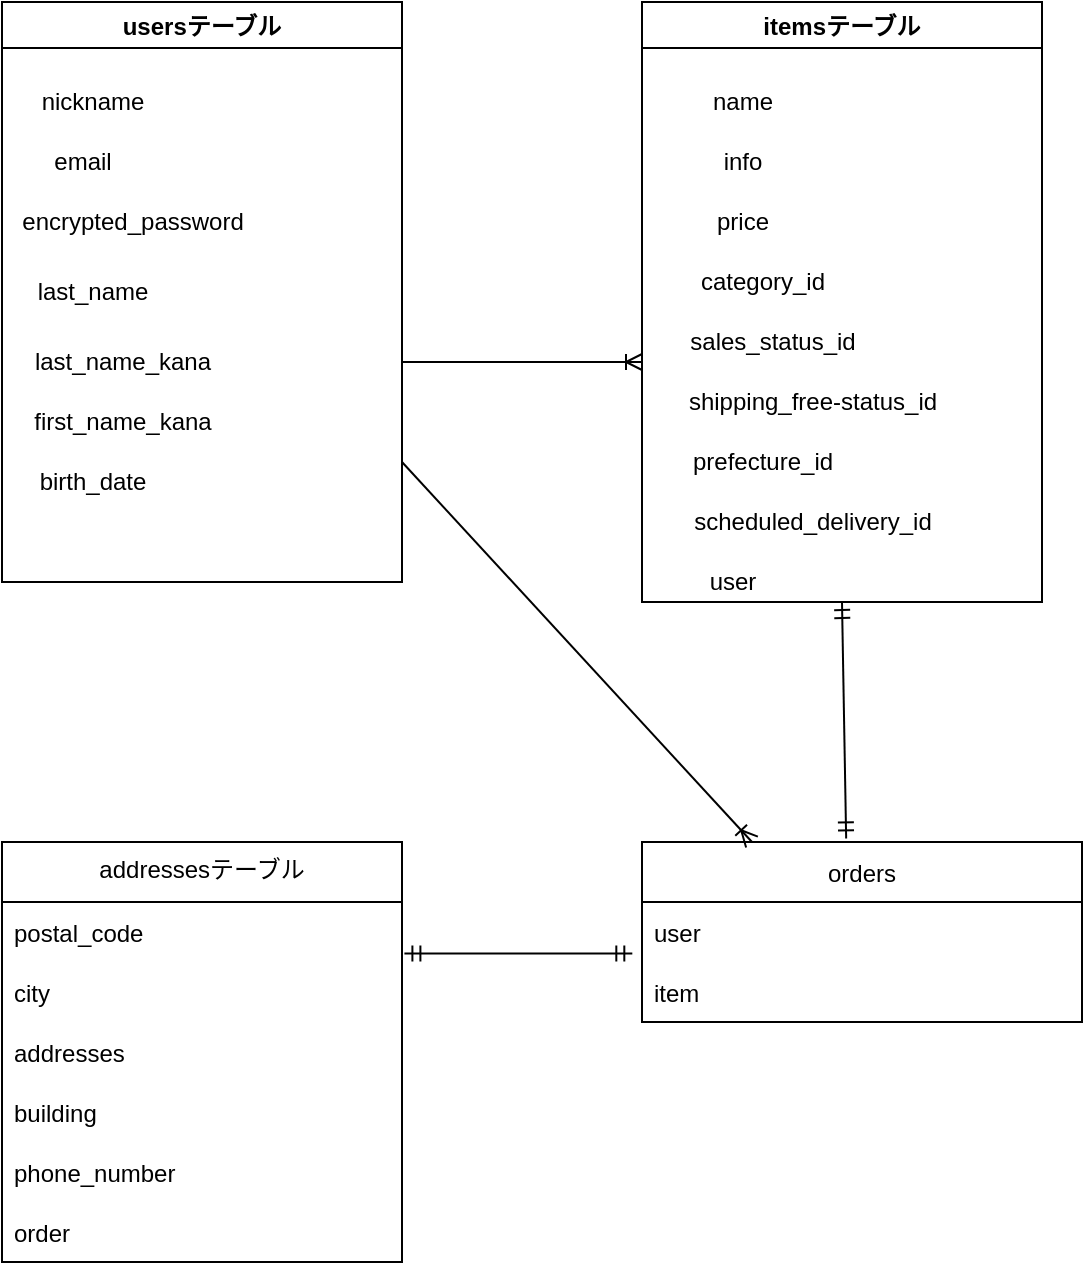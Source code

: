 <mxfile>
    <diagram id="sixrMAECy4k0S64iEuY_" name="ページ1">
        <mxGraphModel dx="1017" dy="860" grid="1" gridSize="10" guides="1" tooltips="1" connect="1" arrows="1" fold="1" page="1" pageScale="1" pageWidth="827" pageHeight="1169" math="0" shadow="0">
            <root>
                <mxCell id="0"/>
                <mxCell id="1" parent="0"/>
                <mxCell id="6" value="usersテーブル" style="swimlane;" vertex="1" parent="1">
                    <mxGeometry x="80" y="60" width="200" height="290" as="geometry">
                        <mxRectangle x="80" y="40" width="110" height="23" as="alternateBounds"/>
                    </mxGeometry>
                </mxCell>
                <mxCell id="12" value="nickname" style="text;html=1;align=center;verticalAlign=middle;resizable=0;points=[];autosize=1;strokeColor=none;fillColor=none;" vertex="1" parent="6">
                    <mxGeometry x="10" y="40" width="70" height="20" as="geometry"/>
                </mxCell>
                <mxCell id="17" value="email" style="text;html=1;align=center;verticalAlign=middle;resizable=0;points=[];autosize=1;strokeColor=none;fillColor=none;" vertex="1" parent="6">
                    <mxGeometry x="20" y="70" width="40" height="20" as="geometry"/>
                </mxCell>
                <mxCell id="18" value="encrypted_password" style="text;html=1;align=center;verticalAlign=middle;resizable=0;points=[];autosize=1;strokeColor=none;fillColor=none;" vertex="1" parent="6">
                    <mxGeometry y="100" width="130" height="20" as="geometry"/>
                </mxCell>
                <mxCell id="20" value="last_name" style="text;html=1;align=center;verticalAlign=middle;resizable=0;points=[];autosize=1;strokeColor=none;fillColor=none;" vertex="1" parent="6">
                    <mxGeometry x="10" y="135" width="70" height="20" as="geometry"/>
                </mxCell>
                <mxCell id="22" value="last_name_kana" style="text;html=1;align=center;verticalAlign=middle;resizable=0;points=[];autosize=1;strokeColor=none;fillColor=none;" vertex="1" parent="6">
                    <mxGeometry x="10" y="170" width="100" height="20" as="geometry"/>
                </mxCell>
                <mxCell id="23" value="first_name_kana" style="text;html=1;align=center;verticalAlign=middle;resizable=0;points=[];autosize=1;strokeColor=none;fillColor=none;" vertex="1" parent="6">
                    <mxGeometry x="10" y="200" width="100" height="20" as="geometry"/>
                </mxCell>
                <mxCell id="24" value="birth_date" style="text;html=1;align=center;verticalAlign=middle;resizable=0;points=[];autosize=1;strokeColor=none;fillColor=none;" vertex="1" parent="6">
                    <mxGeometry x="10" y="230" width="70" height="20" as="geometry"/>
                </mxCell>
                <mxCell id="25" value="itemsテーブル" style="swimlane;" vertex="1" parent="1">
                    <mxGeometry x="400" y="60" width="200" height="300" as="geometry"/>
                </mxCell>
                <mxCell id="26" value="name" style="text;html=1;align=center;verticalAlign=middle;resizable=0;points=[];autosize=1;strokeColor=none;fillColor=none;" vertex="1" parent="25">
                    <mxGeometry x="25" y="40" width="50" height="20" as="geometry"/>
                </mxCell>
                <mxCell id="27" value="info" style="text;html=1;align=center;verticalAlign=middle;resizable=0;points=[];autosize=1;strokeColor=none;fillColor=none;" vertex="1" parent="25">
                    <mxGeometry x="35" y="70" width="30" height="20" as="geometry"/>
                </mxCell>
                <mxCell id="28" value="price" style="text;html=1;align=center;verticalAlign=middle;resizable=0;points=[];autosize=1;strokeColor=none;fillColor=none;" vertex="1" parent="25">
                    <mxGeometry x="30" y="100" width="40" height="20" as="geometry"/>
                </mxCell>
                <mxCell id="29" value="category_id" style="text;html=1;align=center;verticalAlign=middle;resizable=0;points=[];autosize=1;strokeColor=none;fillColor=none;" vertex="1" parent="25">
                    <mxGeometry x="20" y="130" width="80" height="20" as="geometry"/>
                </mxCell>
                <mxCell id="31" value="sales_status_id" style="text;html=1;align=center;verticalAlign=middle;resizable=0;points=[];autosize=1;strokeColor=none;fillColor=none;" vertex="1" parent="25">
                    <mxGeometry x="15" y="160" width="100" height="20" as="geometry"/>
                </mxCell>
                <mxCell id="32" value="shipping_free-status_id" style="text;html=1;align=center;verticalAlign=middle;resizable=0;points=[];autosize=1;strokeColor=none;fillColor=none;" vertex="1" parent="25">
                    <mxGeometry x="15" y="190" width="140" height="20" as="geometry"/>
                </mxCell>
                <mxCell id="33" value="prefecture_id" style="text;html=1;align=center;verticalAlign=middle;resizable=0;points=[];autosize=1;strokeColor=none;fillColor=none;" vertex="1" parent="25">
                    <mxGeometry x="15" y="220" width="90" height="20" as="geometry"/>
                </mxCell>
                <mxCell id="34" value="user" style="text;html=1;align=center;verticalAlign=middle;resizable=0;points=[];autosize=1;strokeColor=none;fillColor=none;" vertex="1" parent="25">
                    <mxGeometry x="25" y="280" width="40" height="20" as="geometry"/>
                </mxCell>
                <mxCell id="35" value="scheduled_delivery_id" style="text;html=1;align=center;verticalAlign=middle;resizable=0;points=[];autosize=1;strokeColor=none;fillColor=none;" vertex="1" parent="25">
                    <mxGeometry x="20" y="250" width="130" height="20" as="geometry"/>
                </mxCell>
                <mxCell id="36" value="addressesテーブル" style="swimlane;fontStyle=0;childLayout=stackLayout;horizontal=1;startSize=30;horizontalStack=0;resizeParent=1;resizeParentMax=0;resizeLast=0;collapsible=1;marginBottom=0;verticalAlign=top;" vertex="1" parent="1">
                    <mxGeometry x="80" y="480" width="200" height="210" as="geometry"/>
                </mxCell>
                <mxCell id="37" value="postal_code" style="text;strokeColor=none;fillColor=none;align=left;verticalAlign=middle;spacingLeft=4;spacingRight=4;overflow=hidden;points=[[0,0.5],[1,0.5]];portConstraint=eastwest;rotatable=0;" vertex="1" parent="36">
                    <mxGeometry y="30" width="200" height="30" as="geometry"/>
                </mxCell>
                <mxCell id="39" value="city" style="text;strokeColor=none;fillColor=none;align=left;verticalAlign=middle;spacingLeft=4;spacingRight=4;overflow=hidden;points=[[0,0.5],[1,0.5]];portConstraint=eastwest;rotatable=0;" vertex="1" parent="36">
                    <mxGeometry y="60" width="200" height="30" as="geometry"/>
                </mxCell>
                <mxCell id="43" value="addresses" style="text;strokeColor=none;fillColor=none;align=left;verticalAlign=middle;spacingLeft=4;spacingRight=4;overflow=hidden;points=[[0,0.5],[1,0.5]];portConstraint=eastwest;rotatable=0;" vertex="1" parent="36">
                    <mxGeometry y="90" width="200" height="30" as="geometry"/>
                </mxCell>
                <mxCell id="44" value="building" style="text;strokeColor=none;fillColor=none;align=left;verticalAlign=middle;spacingLeft=4;spacingRight=4;overflow=hidden;points=[[0,0.5],[1,0.5]];portConstraint=eastwest;rotatable=0;" vertex="1" parent="36">
                    <mxGeometry y="120" width="200" height="30" as="geometry"/>
                </mxCell>
                <mxCell id="45" value="phone_number" style="text;strokeColor=none;fillColor=none;align=left;verticalAlign=middle;spacingLeft=4;spacingRight=4;overflow=hidden;points=[[0,0.5],[1,0.5]];portConstraint=eastwest;rotatable=0;" vertex="1" parent="36">
                    <mxGeometry y="150" width="200" height="30" as="geometry"/>
                </mxCell>
                <mxCell id="62" value="order" style="text;strokeColor=none;fillColor=none;align=left;verticalAlign=middle;spacingLeft=4;spacingRight=4;overflow=hidden;points=[[0,0.5],[1,0.5]];portConstraint=eastwest;rotatable=0;" vertex="1" parent="36">
                    <mxGeometry y="180" width="200" height="30" as="geometry"/>
                </mxCell>
                <mxCell id="47" value="orders" style="swimlane;fontStyle=0;childLayout=stackLayout;horizontal=1;startSize=30;horizontalStack=0;resizeParent=1;resizeParentMax=0;resizeLast=0;collapsible=1;marginBottom=0;" vertex="1" parent="1">
                    <mxGeometry x="400" y="480" width="220" height="90" as="geometry"/>
                </mxCell>
                <mxCell id="48" value="user" style="text;strokeColor=none;fillColor=none;align=left;verticalAlign=middle;spacingLeft=4;spacingRight=4;overflow=hidden;points=[[0,0.5],[1,0.5]];portConstraint=eastwest;rotatable=0;" vertex="1" parent="47">
                    <mxGeometry y="30" width="220" height="30" as="geometry"/>
                </mxCell>
                <mxCell id="49" value="item" style="text;strokeColor=none;fillColor=none;align=left;verticalAlign=middle;spacingLeft=4;spacingRight=4;overflow=hidden;points=[[0,0.5],[1,0.5]];portConstraint=eastwest;rotatable=0;" vertex="1" parent="47">
                    <mxGeometry y="60" width="220" height="30" as="geometry"/>
                </mxCell>
                <mxCell id="60" value="" style="edgeStyle=entityRelationEdgeStyle;fontSize=12;html=1;endArrow=ERoneToMany;" edge="1" parent="1">
                    <mxGeometry width="100" height="100" relative="1" as="geometry">
                        <mxPoint x="280" y="240" as="sourcePoint"/>
                        <mxPoint x="400" y="240" as="targetPoint"/>
                    </mxGeometry>
                </mxCell>
                <mxCell id="61" value="" style="edgeStyle=entityRelationEdgeStyle;fontSize=12;html=1;endArrow=ERmandOne;startArrow=ERmandOne;exitX=1.006;exitY=-0.14;exitDx=0;exitDy=0;exitPerimeter=0;entryX=-0.022;entryY=0.86;entryDx=0;entryDy=0;entryPerimeter=0;" edge="1" parent="1" target="48">
                    <mxGeometry width="100" height="100" relative="1" as="geometry">
                        <mxPoint x="281.2" y="535.8" as="sourcePoint"/>
                        <mxPoint x="550" y="490" as="targetPoint"/>
                    </mxGeometry>
                </mxCell>
                <mxCell id="64" value="" style="fontSize=12;html=1;endArrow=ERoneToMany;entryX=0.25;entryY=0;entryDx=0;entryDy=0;" edge="1" parent="1" target="47">
                    <mxGeometry width="100" height="100" relative="1" as="geometry">
                        <mxPoint x="280" y="290" as="sourcePoint"/>
                        <mxPoint x="550" y="290" as="targetPoint"/>
                    </mxGeometry>
                </mxCell>
                <mxCell id="71" value="" style="fontSize=12;html=1;endArrow=ERmandOne;startArrow=ERmandOne;entryX=0.5;entryY=1;entryDx=0;entryDy=0;exitX=0.464;exitY=-0.02;exitDx=0;exitDy=0;exitPerimeter=0;" edge="1" parent="1" source="47" target="25">
                    <mxGeometry width="100" height="100" relative="1" as="geometry">
                        <mxPoint x="450" y="520" as="sourcePoint"/>
                        <mxPoint x="550" y="420" as="targetPoint"/>
                    </mxGeometry>
                </mxCell>
            </root>
        </mxGraphModel>
    </diagram>
</mxfile>